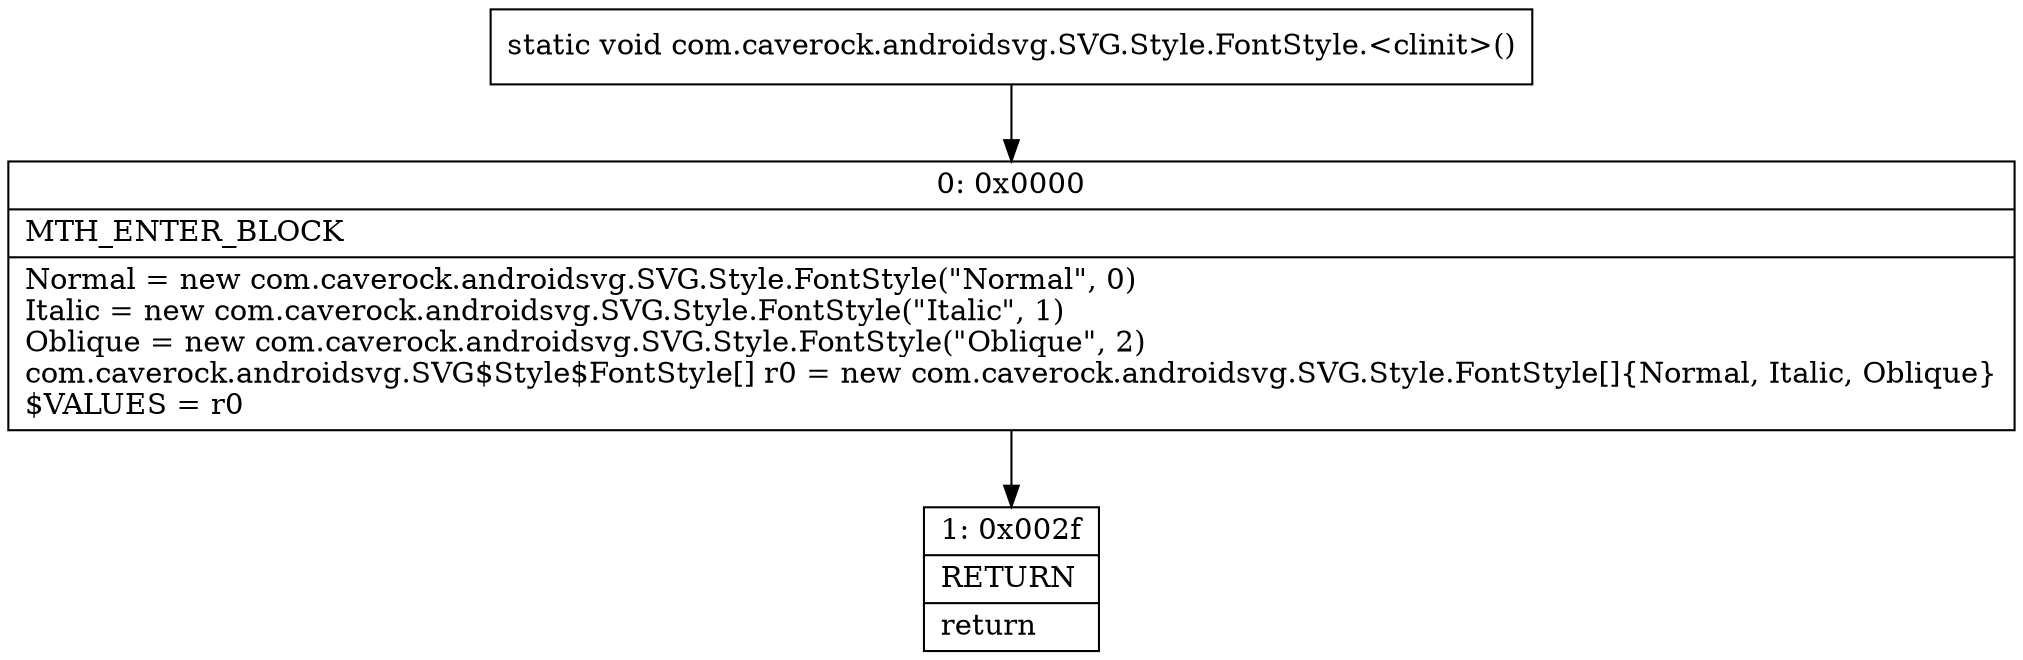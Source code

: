 digraph "CFG forcom.caverock.androidsvg.SVG.Style.FontStyle.\<clinit\>()V" {
Node_0 [shape=record,label="{0\:\ 0x0000|MTH_ENTER_BLOCK\l|Normal = new com.caverock.androidsvg.SVG.Style.FontStyle(\"Normal\", 0)\lItalic = new com.caverock.androidsvg.SVG.Style.FontStyle(\"Italic\", 1)\lOblique = new com.caverock.androidsvg.SVG.Style.FontStyle(\"Oblique\", 2)\lcom.caverock.androidsvg.SVG$Style$FontStyle[] r0 = new com.caverock.androidsvg.SVG.Style.FontStyle[]\{Normal, Italic, Oblique\}\l$VALUES = r0\l}"];
Node_1 [shape=record,label="{1\:\ 0x002f|RETURN\l|return\l}"];
MethodNode[shape=record,label="{static void com.caverock.androidsvg.SVG.Style.FontStyle.\<clinit\>() }"];
MethodNode -> Node_0;
Node_0 -> Node_1;
}

